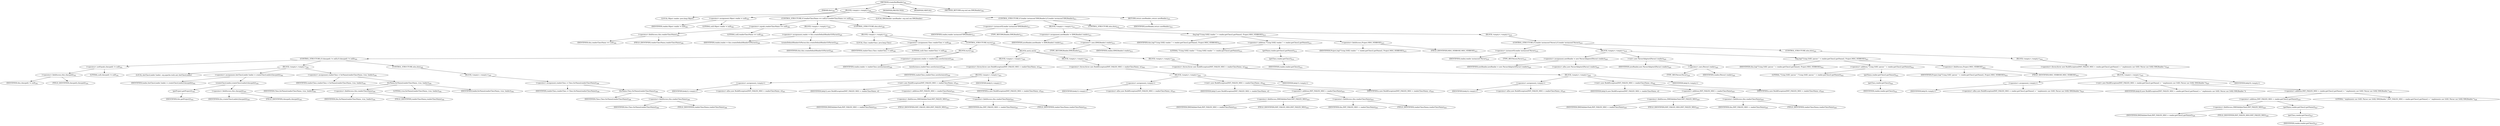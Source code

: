 digraph "createXmlReader" {  
"699" [label = <(METHOD,createXmlReader)<SUB>382</SUB>> ]
"43" [label = <(PARAM,this)<SUB>382</SUB>> ]
"700" [label = <(BLOCK,&lt;empty&gt;,&lt;empty&gt;)<SUB>382</SUB>> ]
"701" [label = <(LOCAL,Object reader: java.lang.Object)> ]
"702" [label = <(&lt;operator&gt;.assignment,Object reader = null)<SUB>383</SUB>> ]
"703" [label = <(IDENTIFIER,reader,Object reader = null)<SUB>383</SUB>> ]
"704" [label = <(LITERAL,null,Object reader = null)<SUB>383</SUB>> ]
"705" [label = <(CONTROL_STRUCTURE,if (readerClassName == null),if (readerClassName == null))<SUB>384</SUB>> ]
"706" [label = <(&lt;operator&gt;.equals,readerClassName == null)<SUB>384</SUB>> ]
"707" [label = <(&lt;operator&gt;.fieldAccess,this.readerClassName)<SUB>384</SUB>> ]
"708" [label = <(IDENTIFIER,this,readerClassName == null)<SUB>384</SUB>> ]
"709" [label = <(FIELD_IDENTIFIER,readerClassName,readerClassName)<SUB>384</SUB>> ]
"710" [label = <(LITERAL,null,readerClassName == null)<SUB>384</SUB>> ]
"711" [label = <(BLOCK,&lt;empty&gt;,&lt;empty&gt;)<SUB>384</SUB>> ]
"712" [label = <(&lt;operator&gt;.assignment,reader = this.createDefaultReaderOrParser())<SUB>385</SUB>> ]
"713" [label = <(IDENTIFIER,reader,reader = this.createDefaultReaderOrParser())<SUB>385</SUB>> ]
"714" [label = <(createDefaultReaderOrParser,this.createDefaultReaderOrParser())<SUB>385</SUB>> ]
"42" [label = <(IDENTIFIER,this,this.createDefaultReaderOrParser())<SUB>385</SUB>> ]
"715" [label = <(CONTROL_STRUCTURE,else,else)<SUB>386</SUB>> ]
"716" [label = <(BLOCK,&lt;empty&gt;,&lt;empty&gt;)<SUB>386</SUB>> ]
"717" [label = <(LOCAL,Class readerClass: java.lang.Class)> ]
"718" [label = <(&lt;operator&gt;.assignment,Class readerClass = null)<SUB>388</SUB>> ]
"719" [label = <(IDENTIFIER,readerClass,Class readerClass = null)<SUB>388</SUB>> ]
"720" [label = <(LITERAL,null,Class readerClass = null)<SUB>388</SUB>> ]
"721" [label = <(CONTROL_STRUCTURE,try,try)<SUB>389</SUB>> ]
"722" [label = <(BLOCK,try,try)<SUB>389</SUB>> ]
"723" [label = <(CONTROL_STRUCTURE,if (classpath != null),if (classpath != null))<SUB>391</SUB>> ]
"724" [label = <(&lt;operator&gt;.notEquals,classpath != null)<SUB>391</SUB>> ]
"725" [label = <(&lt;operator&gt;.fieldAccess,this.classpath)<SUB>391</SUB>> ]
"726" [label = <(IDENTIFIER,this,classpath != null)<SUB>391</SUB>> ]
"727" [label = <(FIELD_IDENTIFIER,classpath,classpath)<SUB>391</SUB>> ]
"728" [label = <(LITERAL,null,classpath != null)<SUB>391</SUB>> ]
"729" [label = <(BLOCK,&lt;empty&gt;,&lt;empty&gt;)<SUB>391</SUB>> ]
"730" [label = <(LOCAL,AntClassLoader loader: org.apache.tools.ant.AntClassLoader)> ]
"731" [label = <(&lt;operator&gt;.assignment,AntClassLoader loader = createClassLoader(classpath))<SUB>392</SUB>> ]
"732" [label = <(IDENTIFIER,loader,AntClassLoader loader = createClassLoader(classpath))<SUB>392</SUB>> ]
"733" [label = <(createClassLoader,createClassLoader(classpath))<SUB>393</SUB>> ]
"734" [label = <(getProject,getProject())<SUB>393</SUB>> ]
"44" [label = <(IDENTIFIER,this,getProject())<SUB>393</SUB>> ]
"735" [label = <(&lt;operator&gt;.fieldAccess,this.classpath)<SUB>393</SUB>> ]
"736" [label = <(IDENTIFIER,this,createClassLoader(classpath))<SUB>393</SUB>> ]
"737" [label = <(FIELD_IDENTIFIER,classpath,classpath)<SUB>393</SUB>> ]
"738" [label = <(&lt;operator&gt;.assignment,readerClass = forName(readerClassName, true, loader))<SUB>394</SUB>> ]
"739" [label = <(IDENTIFIER,readerClass,readerClass = forName(readerClassName, true, loader))<SUB>394</SUB>> ]
"740" [label = <(forName,forName(readerClassName, true, loader))<SUB>394</SUB>> ]
"741" [label = <(IDENTIFIER,Class,forName(readerClassName, true, loader))<SUB>394</SUB>> ]
"742" [label = <(&lt;operator&gt;.fieldAccess,this.readerClassName)<SUB>394</SUB>> ]
"743" [label = <(IDENTIFIER,this,forName(readerClassName, true, loader))<SUB>394</SUB>> ]
"744" [label = <(FIELD_IDENTIFIER,readerClassName,readerClassName)<SUB>394</SUB>> ]
"745" [label = <(LITERAL,true,forName(readerClassName, true, loader))<SUB>394</SUB>> ]
"746" [label = <(IDENTIFIER,loader,forName(readerClassName, true, loader))<SUB>394</SUB>> ]
"747" [label = <(CONTROL_STRUCTURE,else,else)<SUB>395</SUB>> ]
"748" [label = <(BLOCK,&lt;empty&gt;,&lt;empty&gt;)<SUB>395</SUB>> ]
"749" [label = <(&lt;operator&gt;.assignment,readerClass = Class.forName(readerClassName))<SUB>396</SUB>> ]
"750" [label = <(IDENTIFIER,readerClass,readerClass = Class.forName(readerClassName))<SUB>396</SUB>> ]
"751" [label = <(forName,Class.forName(readerClassName))<SUB>396</SUB>> ]
"752" [label = <(IDENTIFIER,Class,Class.forName(readerClassName))<SUB>396</SUB>> ]
"753" [label = <(&lt;operator&gt;.fieldAccess,this.readerClassName)<SUB>396</SUB>> ]
"754" [label = <(IDENTIFIER,this,Class.forName(readerClassName))<SUB>396</SUB>> ]
"755" [label = <(FIELD_IDENTIFIER,readerClassName,readerClassName)<SUB>396</SUB>> ]
"756" [label = <(&lt;operator&gt;.assignment,reader = readerClass.newInstance())<SUB>399</SUB>> ]
"757" [label = <(IDENTIFIER,reader,reader = readerClass.newInstance())<SUB>399</SUB>> ]
"758" [label = <(newInstance,readerClass.newInstance())<SUB>399</SUB>> ]
"759" [label = <(IDENTIFIER,readerClass,readerClass.newInstance())<SUB>399</SUB>> ]
"760" [label = <(BLOCK,catch,catch)> ]
"761" [label = <(BLOCK,&lt;empty&gt;,&lt;empty&gt;)<SUB>400</SUB>> ]
"762" [label = <(&lt;operator&gt;.throw,throw new BuildException(INIT_FAILED_MSG + readerClassName, e);)<SUB>401</SUB>> ]
"763" [label = <(BLOCK,&lt;empty&gt;,&lt;empty&gt;)<SUB>401</SUB>> ]
"764" [label = <(&lt;operator&gt;.assignment,&lt;empty&gt;)> ]
"765" [label = <(IDENTIFIER,$obj12,&lt;empty&gt;)> ]
"766" [label = <(&lt;operator&gt;.alloc,new BuildException(INIT_FAILED_MSG + readerClassName, e))<SUB>401</SUB>> ]
"767" [label = <(&lt;init&gt;,new BuildException(INIT_FAILED_MSG + readerClassName, e))<SUB>401</SUB>> ]
"768" [label = <(IDENTIFIER,$obj12,new BuildException(INIT_FAILED_MSG + readerClassName, e))> ]
"769" [label = <(&lt;operator&gt;.addition,INIT_FAILED_MSG + readerClassName)<SUB>401</SUB>> ]
"770" [label = <(&lt;operator&gt;.fieldAccess,XMLValidateTask.INIT_FAILED_MSG)<SUB>401</SUB>> ]
"771" [label = <(IDENTIFIER,XMLValidateTask,INIT_FAILED_MSG + readerClassName)<SUB>401</SUB>> ]
"772" [label = <(FIELD_IDENTIFIER,INIT_FAILED_MSG,INIT_FAILED_MSG)<SUB>401</SUB>> ]
"773" [label = <(&lt;operator&gt;.fieldAccess,this.readerClassName)<SUB>401</SUB>> ]
"774" [label = <(IDENTIFIER,this,INIT_FAILED_MSG + readerClassName)<SUB>401</SUB>> ]
"775" [label = <(FIELD_IDENTIFIER,readerClassName,readerClassName)<SUB>401</SUB>> ]
"776" [label = <(IDENTIFIER,e,new BuildException(INIT_FAILED_MSG + readerClassName, e))<SUB>401</SUB>> ]
"777" [label = <(IDENTIFIER,$obj12,&lt;empty&gt;)> ]
"778" [label = <(BLOCK,&lt;empty&gt;,&lt;empty&gt;)<SUB>402</SUB>> ]
"779" [label = <(&lt;operator&gt;.throw,throw new BuildException(INIT_FAILED_MSG + readerClassName, e);)<SUB>403</SUB>> ]
"780" [label = <(BLOCK,&lt;empty&gt;,&lt;empty&gt;)<SUB>403</SUB>> ]
"781" [label = <(&lt;operator&gt;.assignment,&lt;empty&gt;)> ]
"782" [label = <(IDENTIFIER,$obj13,&lt;empty&gt;)> ]
"783" [label = <(&lt;operator&gt;.alloc,new BuildException(INIT_FAILED_MSG + readerClassName, e))<SUB>403</SUB>> ]
"784" [label = <(&lt;init&gt;,new BuildException(INIT_FAILED_MSG + readerClassName, e))<SUB>403</SUB>> ]
"785" [label = <(IDENTIFIER,$obj13,new BuildException(INIT_FAILED_MSG + readerClassName, e))> ]
"786" [label = <(&lt;operator&gt;.addition,INIT_FAILED_MSG + readerClassName)<SUB>403</SUB>> ]
"787" [label = <(&lt;operator&gt;.fieldAccess,XMLValidateTask.INIT_FAILED_MSG)<SUB>403</SUB>> ]
"788" [label = <(IDENTIFIER,XMLValidateTask,INIT_FAILED_MSG + readerClassName)<SUB>403</SUB>> ]
"789" [label = <(FIELD_IDENTIFIER,INIT_FAILED_MSG,INIT_FAILED_MSG)<SUB>403</SUB>> ]
"790" [label = <(&lt;operator&gt;.fieldAccess,this.readerClassName)<SUB>403</SUB>> ]
"791" [label = <(IDENTIFIER,this,INIT_FAILED_MSG + readerClassName)<SUB>403</SUB>> ]
"792" [label = <(FIELD_IDENTIFIER,readerClassName,readerClassName)<SUB>403</SUB>> ]
"793" [label = <(IDENTIFIER,e,new BuildException(INIT_FAILED_MSG + readerClassName, e))<SUB>403</SUB>> ]
"794" [label = <(IDENTIFIER,$obj13,&lt;empty&gt;)> ]
"795" [label = <(BLOCK,&lt;empty&gt;,&lt;empty&gt;)<SUB>404</SUB>> ]
"796" [label = <(&lt;operator&gt;.throw,throw new BuildException(INIT_FAILED_MSG + readerClassName, e);)<SUB>405</SUB>> ]
"797" [label = <(BLOCK,&lt;empty&gt;,&lt;empty&gt;)<SUB>405</SUB>> ]
"798" [label = <(&lt;operator&gt;.assignment,&lt;empty&gt;)> ]
"799" [label = <(IDENTIFIER,$obj14,&lt;empty&gt;)> ]
"800" [label = <(&lt;operator&gt;.alloc,new BuildException(INIT_FAILED_MSG + readerClassName, e))<SUB>405</SUB>> ]
"801" [label = <(&lt;init&gt;,new BuildException(INIT_FAILED_MSG + readerClassName, e))<SUB>405</SUB>> ]
"802" [label = <(IDENTIFIER,$obj14,new BuildException(INIT_FAILED_MSG + readerClassName, e))> ]
"803" [label = <(&lt;operator&gt;.addition,INIT_FAILED_MSG + readerClassName)<SUB>405</SUB>> ]
"804" [label = <(&lt;operator&gt;.fieldAccess,XMLValidateTask.INIT_FAILED_MSG)<SUB>405</SUB>> ]
"805" [label = <(IDENTIFIER,XMLValidateTask,INIT_FAILED_MSG + readerClassName)<SUB>405</SUB>> ]
"806" [label = <(FIELD_IDENTIFIER,INIT_FAILED_MSG,INIT_FAILED_MSG)<SUB>405</SUB>> ]
"807" [label = <(&lt;operator&gt;.fieldAccess,this.readerClassName)<SUB>405</SUB>> ]
"808" [label = <(IDENTIFIER,this,INIT_FAILED_MSG + readerClassName)<SUB>405</SUB>> ]
"809" [label = <(FIELD_IDENTIFIER,readerClassName,readerClassName)<SUB>405</SUB>> ]
"810" [label = <(IDENTIFIER,e,new BuildException(INIT_FAILED_MSG + readerClassName, e))<SUB>405</SUB>> ]
"811" [label = <(IDENTIFIER,$obj14,&lt;empty&gt;)> ]
"47" [label = <(LOCAL,XMLReader newReader: org.xml.sax.XMLReader)> ]
"812" [label = <(CONTROL_STRUCTURE,if (reader instanceof XMLReader),if (reader instanceof XMLReader))<SUB>411</SUB>> ]
"813" [label = <(&lt;operator&gt;.instanceOf,reader instanceof XMLReader)<SUB>411</SUB>> ]
"814" [label = <(IDENTIFIER,reader,reader instanceof XMLReader)<SUB>411</SUB>> ]
"815" [label = <(TYPE_REF,XMLReader,XMLReader)<SUB>411</SUB>> ]
"816" [label = <(BLOCK,&lt;empty&gt;,&lt;empty&gt;)<SUB>411</SUB>> ]
"817" [label = <(&lt;operator&gt;.assignment,newReader = (XMLReader) reader)<SUB>412</SUB>> ]
"818" [label = <(IDENTIFIER,newReader,newReader = (XMLReader) reader)<SUB>412</SUB>> ]
"819" [label = <(&lt;operator&gt;.cast,(XMLReader) reader)<SUB>412</SUB>> ]
"820" [label = <(TYPE_REF,XMLReader,XMLReader)<SUB>412</SUB>> ]
"821" [label = <(IDENTIFIER,reader,(XMLReader) reader)<SUB>412</SUB>> ]
"822" [label = <(log,log(&quot;Using SAX2 reader &quot; + reader.getClass().getName(), Project.MSG_VERBOSE))<SUB>413</SUB>> ]
"45" [label = <(IDENTIFIER,this,log(&quot;Using SAX2 reader &quot; + reader.getClass().getName(), Project.MSG_VERBOSE))<SUB>413</SUB>> ]
"823" [label = <(&lt;operator&gt;.addition,&quot;Using SAX2 reader &quot; + reader.getClass().getName())<SUB>414</SUB>> ]
"824" [label = <(LITERAL,&quot;Using SAX2 reader &quot;,&quot;Using SAX2 reader &quot; + reader.getClass().getName())<SUB>414</SUB>> ]
"825" [label = <(getName,reader.getClass().getName())<SUB>414</SUB>> ]
"826" [label = <(getClass,reader.getClass())<SUB>414</SUB>> ]
"827" [label = <(IDENTIFIER,reader,reader.getClass())<SUB>414</SUB>> ]
"828" [label = <(&lt;operator&gt;.fieldAccess,Project.MSG_VERBOSE)<SUB>415</SUB>> ]
"829" [label = <(IDENTIFIER,Project,log(&quot;Using SAX2 reader &quot; + reader.getClass().getName(), Project.MSG_VERBOSE))<SUB>415</SUB>> ]
"830" [label = <(FIELD_IDENTIFIER,MSG_VERBOSE,MSG_VERBOSE)<SUB>415</SUB>> ]
"831" [label = <(CONTROL_STRUCTURE,else,else)<SUB>416</SUB>> ]
"832" [label = <(BLOCK,&lt;empty&gt;,&lt;empty&gt;)<SUB>416</SUB>> ]
"833" [label = <(CONTROL_STRUCTURE,if (reader instanceof Parser),if (reader instanceof Parser))<SUB>419</SUB>> ]
"834" [label = <(&lt;operator&gt;.instanceOf,reader instanceof Parser)<SUB>419</SUB>> ]
"835" [label = <(IDENTIFIER,reader,reader instanceof Parser)<SUB>419</SUB>> ]
"836" [label = <(TYPE_REF,Parser,Parser)<SUB>419</SUB>> ]
"837" [label = <(BLOCK,&lt;empty&gt;,&lt;empty&gt;)<SUB>419</SUB>> ]
"838" [label = <(&lt;operator&gt;.assignment,newReader = new ParserAdapter((Parser) reader))<SUB>420</SUB>> ]
"839" [label = <(IDENTIFIER,newReader,newReader = new ParserAdapter((Parser) reader))<SUB>420</SUB>> ]
"840" [label = <(&lt;operator&gt;.alloc,new ParserAdapter((Parser) reader))<SUB>420</SUB>> ]
"841" [label = <(&lt;init&gt;,new ParserAdapter((Parser) reader))<SUB>420</SUB>> ]
"46" [label = <(IDENTIFIER,newReader,new ParserAdapter((Parser) reader))<SUB>420</SUB>> ]
"842" [label = <(&lt;operator&gt;.cast,(Parser) reader)<SUB>420</SUB>> ]
"843" [label = <(TYPE_REF,Parser,Parser)<SUB>420</SUB>> ]
"844" [label = <(IDENTIFIER,reader,(Parser) reader)<SUB>420</SUB>> ]
"845" [label = <(log,log(&quot;Using SAX1 parser &quot; + reader.getClass().getName(), Project.MSG_VERBOSE))<SUB>421</SUB>> ]
"48" [label = <(IDENTIFIER,this,log(&quot;Using SAX1 parser &quot; + reader.getClass().getName(), Project.MSG_VERBOSE))<SUB>421</SUB>> ]
"846" [label = <(&lt;operator&gt;.addition,&quot;Using SAX1 parser &quot; + reader.getClass().getName())<SUB>422</SUB>> ]
"847" [label = <(LITERAL,&quot;Using SAX1 parser &quot;,&quot;Using SAX1 parser &quot; + reader.getClass().getName())<SUB>422</SUB>> ]
"848" [label = <(getName,reader.getClass().getName())<SUB>422</SUB>> ]
"849" [label = <(getClass,reader.getClass())<SUB>422</SUB>> ]
"850" [label = <(IDENTIFIER,reader,reader.getClass())<SUB>422</SUB>> ]
"851" [label = <(&lt;operator&gt;.fieldAccess,Project.MSG_VERBOSE)<SUB>423</SUB>> ]
"852" [label = <(IDENTIFIER,Project,log(&quot;Using SAX1 parser &quot; + reader.getClass().getName(), Project.MSG_VERBOSE))<SUB>423</SUB>> ]
"853" [label = <(FIELD_IDENTIFIER,MSG_VERBOSE,MSG_VERBOSE)<SUB>423</SUB>> ]
"854" [label = <(CONTROL_STRUCTURE,else,else)<SUB>424</SUB>> ]
"855" [label = <(BLOCK,&lt;empty&gt;,&lt;empty&gt;)<SUB>424</SUB>> ]
"856" [label = <(&lt;operator&gt;.throw,throw new BuildException(INIT_FAILED_MSG + reader.getClass().getName() + &quot; implements nor SAX1 Parser nor SAX2 XMLReader.&quot;);)<SUB>425</SUB>> ]
"857" [label = <(BLOCK,&lt;empty&gt;,&lt;empty&gt;)<SUB>425</SUB>> ]
"858" [label = <(&lt;operator&gt;.assignment,&lt;empty&gt;)> ]
"859" [label = <(IDENTIFIER,$obj16,&lt;empty&gt;)> ]
"860" [label = <(&lt;operator&gt;.alloc,new BuildException(INIT_FAILED_MSG + reader.getClass().getName() + &quot; implements nor SAX1 Parser nor SAX2 XMLReader.&quot;))<SUB>425</SUB>> ]
"861" [label = <(&lt;init&gt;,new BuildException(INIT_FAILED_MSG + reader.getClass().getName() + &quot; implements nor SAX1 Parser nor SAX2 XMLReader.&quot;))<SUB>425</SUB>> ]
"862" [label = <(IDENTIFIER,$obj16,new BuildException(INIT_FAILED_MSG + reader.getClass().getName() + &quot; implements nor SAX1 Parser nor SAX2 XMLReader.&quot;))> ]
"863" [label = <(&lt;operator&gt;.addition,INIT_FAILED_MSG + reader.getClass().getName() + &quot; implements nor SAX1 Parser nor SAX2 XMLReader.&quot;)<SUB>426</SUB>> ]
"864" [label = <(&lt;operator&gt;.addition,INIT_FAILED_MSG + reader.getClass().getName())<SUB>426</SUB>> ]
"865" [label = <(&lt;operator&gt;.fieldAccess,XMLValidateTask.INIT_FAILED_MSG)<SUB>426</SUB>> ]
"866" [label = <(IDENTIFIER,XMLValidateTask,INIT_FAILED_MSG + reader.getClass().getName())<SUB>426</SUB>> ]
"867" [label = <(FIELD_IDENTIFIER,INIT_FAILED_MSG,INIT_FAILED_MSG)<SUB>426</SUB>> ]
"868" [label = <(getName,reader.getClass().getName())<SUB>427</SUB>> ]
"869" [label = <(getClass,reader.getClass())<SUB>427</SUB>> ]
"870" [label = <(IDENTIFIER,reader,reader.getClass())<SUB>427</SUB>> ]
"871" [label = <(LITERAL,&quot; implements nor SAX1 Parser nor SAX2 XMLReader.&quot;,INIT_FAILED_MSG + reader.getClass().getName() + &quot; implements nor SAX1 Parser nor SAX2 XMLReader.&quot;)<SUB>428</SUB>> ]
"872" [label = <(IDENTIFIER,$obj16,&lt;empty&gt;)> ]
"873" [label = <(RETURN,return newReader;,return newReader;)<SUB>431</SUB>> ]
"874" [label = <(IDENTIFIER,newReader,return newReader;)<SUB>431</SUB>> ]
"875" [label = <(MODIFIER,PROTECTED)> ]
"876" [label = <(MODIFIER,VIRTUAL)> ]
"877" [label = <(METHOD_RETURN,org.xml.sax.XMLReader)<SUB>382</SUB>> ]
  "699" -> "43" 
  "699" -> "700" 
  "699" -> "875" 
  "699" -> "876" 
  "699" -> "877" 
  "700" -> "701" 
  "700" -> "702" 
  "700" -> "705" 
  "700" -> "47" 
  "700" -> "812" 
  "700" -> "873" 
  "702" -> "703" 
  "702" -> "704" 
  "705" -> "706" 
  "705" -> "711" 
  "705" -> "715" 
  "706" -> "707" 
  "706" -> "710" 
  "707" -> "708" 
  "707" -> "709" 
  "711" -> "712" 
  "712" -> "713" 
  "712" -> "714" 
  "714" -> "42" 
  "715" -> "716" 
  "716" -> "717" 
  "716" -> "718" 
  "716" -> "721" 
  "718" -> "719" 
  "718" -> "720" 
  "721" -> "722" 
  "721" -> "760" 
  "722" -> "723" 
  "722" -> "756" 
  "723" -> "724" 
  "723" -> "729" 
  "723" -> "747" 
  "724" -> "725" 
  "724" -> "728" 
  "725" -> "726" 
  "725" -> "727" 
  "729" -> "730" 
  "729" -> "731" 
  "729" -> "738" 
  "731" -> "732" 
  "731" -> "733" 
  "733" -> "734" 
  "733" -> "735" 
  "734" -> "44" 
  "735" -> "736" 
  "735" -> "737" 
  "738" -> "739" 
  "738" -> "740" 
  "740" -> "741" 
  "740" -> "742" 
  "740" -> "745" 
  "740" -> "746" 
  "742" -> "743" 
  "742" -> "744" 
  "747" -> "748" 
  "748" -> "749" 
  "749" -> "750" 
  "749" -> "751" 
  "751" -> "752" 
  "751" -> "753" 
  "753" -> "754" 
  "753" -> "755" 
  "756" -> "757" 
  "756" -> "758" 
  "758" -> "759" 
  "760" -> "761" 
  "760" -> "778" 
  "760" -> "795" 
  "761" -> "762" 
  "762" -> "763" 
  "763" -> "764" 
  "763" -> "767" 
  "763" -> "777" 
  "764" -> "765" 
  "764" -> "766" 
  "767" -> "768" 
  "767" -> "769" 
  "767" -> "776" 
  "769" -> "770" 
  "769" -> "773" 
  "770" -> "771" 
  "770" -> "772" 
  "773" -> "774" 
  "773" -> "775" 
  "778" -> "779" 
  "779" -> "780" 
  "780" -> "781" 
  "780" -> "784" 
  "780" -> "794" 
  "781" -> "782" 
  "781" -> "783" 
  "784" -> "785" 
  "784" -> "786" 
  "784" -> "793" 
  "786" -> "787" 
  "786" -> "790" 
  "787" -> "788" 
  "787" -> "789" 
  "790" -> "791" 
  "790" -> "792" 
  "795" -> "796" 
  "796" -> "797" 
  "797" -> "798" 
  "797" -> "801" 
  "797" -> "811" 
  "798" -> "799" 
  "798" -> "800" 
  "801" -> "802" 
  "801" -> "803" 
  "801" -> "810" 
  "803" -> "804" 
  "803" -> "807" 
  "804" -> "805" 
  "804" -> "806" 
  "807" -> "808" 
  "807" -> "809" 
  "812" -> "813" 
  "812" -> "816" 
  "812" -> "831" 
  "813" -> "814" 
  "813" -> "815" 
  "816" -> "817" 
  "816" -> "822" 
  "817" -> "818" 
  "817" -> "819" 
  "819" -> "820" 
  "819" -> "821" 
  "822" -> "45" 
  "822" -> "823" 
  "822" -> "828" 
  "823" -> "824" 
  "823" -> "825" 
  "825" -> "826" 
  "826" -> "827" 
  "828" -> "829" 
  "828" -> "830" 
  "831" -> "832" 
  "832" -> "833" 
  "833" -> "834" 
  "833" -> "837" 
  "833" -> "854" 
  "834" -> "835" 
  "834" -> "836" 
  "837" -> "838" 
  "837" -> "841" 
  "837" -> "845" 
  "838" -> "839" 
  "838" -> "840" 
  "841" -> "46" 
  "841" -> "842" 
  "842" -> "843" 
  "842" -> "844" 
  "845" -> "48" 
  "845" -> "846" 
  "845" -> "851" 
  "846" -> "847" 
  "846" -> "848" 
  "848" -> "849" 
  "849" -> "850" 
  "851" -> "852" 
  "851" -> "853" 
  "854" -> "855" 
  "855" -> "856" 
  "856" -> "857" 
  "857" -> "858" 
  "857" -> "861" 
  "857" -> "872" 
  "858" -> "859" 
  "858" -> "860" 
  "861" -> "862" 
  "861" -> "863" 
  "863" -> "864" 
  "863" -> "871" 
  "864" -> "865" 
  "864" -> "868" 
  "865" -> "866" 
  "865" -> "867" 
  "868" -> "869" 
  "869" -> "870" 
  "873" -> "874" 
}
